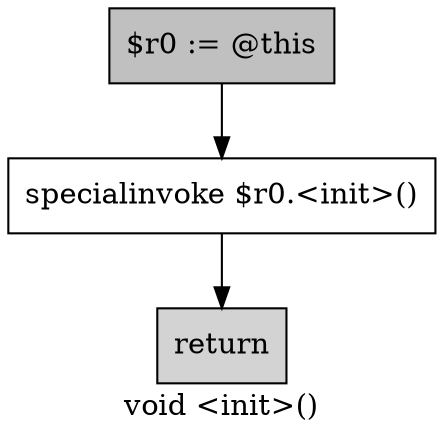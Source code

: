 digraph "void <init>()" {
    label="void <init>()";
    node [shape=box];
    "0" [style=filled,fillcolor=gray,label="$r0 := @this",];
    "1" [label="specialinvoke $r0.<init>()",];
    "0"->"1";
    "2" [style=filled,fillcolor=lightgray,label="return",];
    "1"->"2";
}
